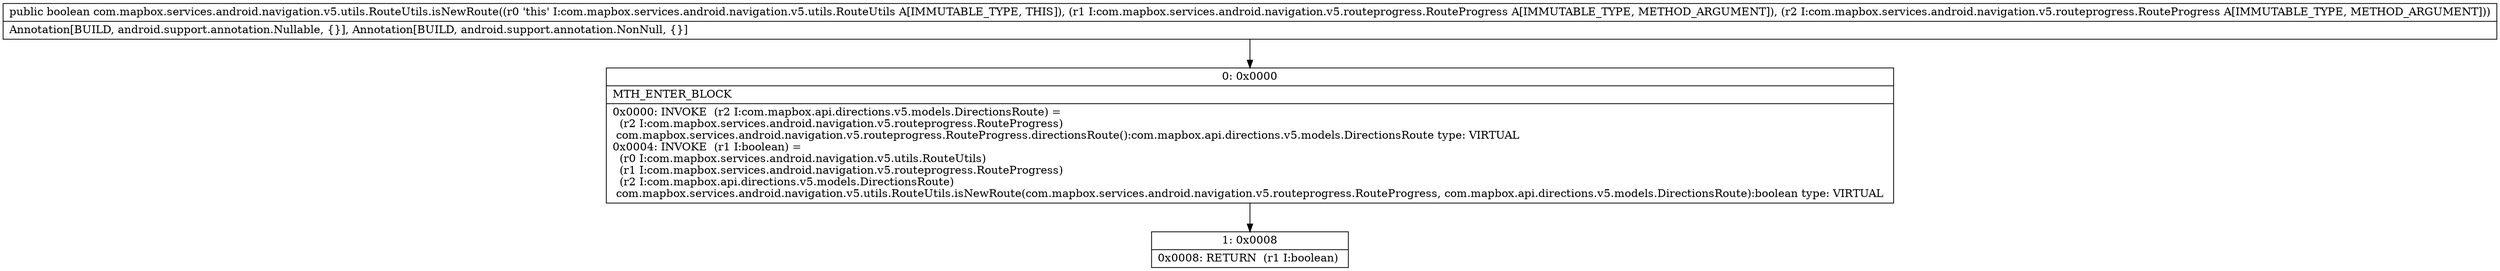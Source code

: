 digraph "CFG forcom.mapbox.services.android.navigation.v5.utils.RouteUtils.isNewRoute(Lcom\/mapbox\/services\/android\/navigation\/v5\/routeprogress\/RouteProgress;Lcom\/mapbox\/services\/android\/navigation\/v5\/routeprogress\/RouteProgress;)Z" {
Node_0 [shape=record,label="{0\:\ 0x0000|MTH_ENTER_BLOCK\l|0x0000: INVOKE  (r2 I:com.mapbox.api.directions.v5.models.DirectionsRoute) = \l  (r2 I:com.mapbox.services.android.navigation.v5.routeprogress.RouteProgress)\l com.mapbox.services.android.navigation.v5.routeprogress.RouteProgress.directionsRoute():com.mapbox.api.directions.v5.models.DirectionsRoute type: VIRTUAL \l0x0004: INVOKE  (r1 I:boolean) = \l  (r0 I:com.mapbox.services.android.navigation.v5.utils.RouteUtils)\l  (r1 I:com.mapbox.services.android.navigation.v5.routeprogress.RouteProgress)\l  (r2 I:com.mapbox.api.directions.v5.models.DirectionsRoute)\l com.mapbox.services.android.navigation.v5.utils.RouteUtils.isNewRoute(com.mapbox.services.android.navigation.v5.routeprogress.RouteProgress, com.mapbox.api.directions.v5.models.DirectionsRoute):boolean type: VIRTUAL \l}"];
Node_1 [shape=record,label="{1\:\ 0x0008|0x0008: RETURN  (r1 I:boolean) \l}"];
MethodNode[shape=record,label="{public boolean com.mapbox.services.android.navigation.v5.utils.RouteUtils.isNewRoute((r0 'this' I:com.mapbox.services.android.navigation.v5.utils.RouteUtils A[IMMUTABLE_TYPE, THIS]), (r1 I:com.mapbox.services.android.navigation.v5.routeprogress.RouteProgress A[IMMUTABLE_TYPE, METHOD_ARGUMENT]), (r2 I:com.mapbox.services.android.navigation.v5.routeprogress.RouteProgress A[IMMUTABLE_TYPE, METHOD_ARGUMENT]))  | Annotation[BUILD, android.support.annotation.Nullable, \{\}], Annotation[BUILD, android.support.annotation.NonNull, \{\}]\l}"];
MethodNode -> Node_0;
Node_0 -> Node_1;
}

